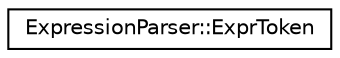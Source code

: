 digraph "类继承关系图"
{
 // INTERACTIVE_SVG=YES
 // LATEX_PDF_SIZE
  edge [fontname="Helvetica",fontsize="10",labelfontname="Helvetica",labelfontsize="10"];
  node [fontname="Helvetica",fontsize="10",shape=record];
  rankdir="LR";
  Node0 [label="ExpressionParser::ExprToken",height=0.2,width=0.4,color="black", fillcolor="white", style="filled",URL="$d3/d2a/class_expression_parser_1_1_expr_token.html",tooltip="Class representing a token within an expression."];
}
